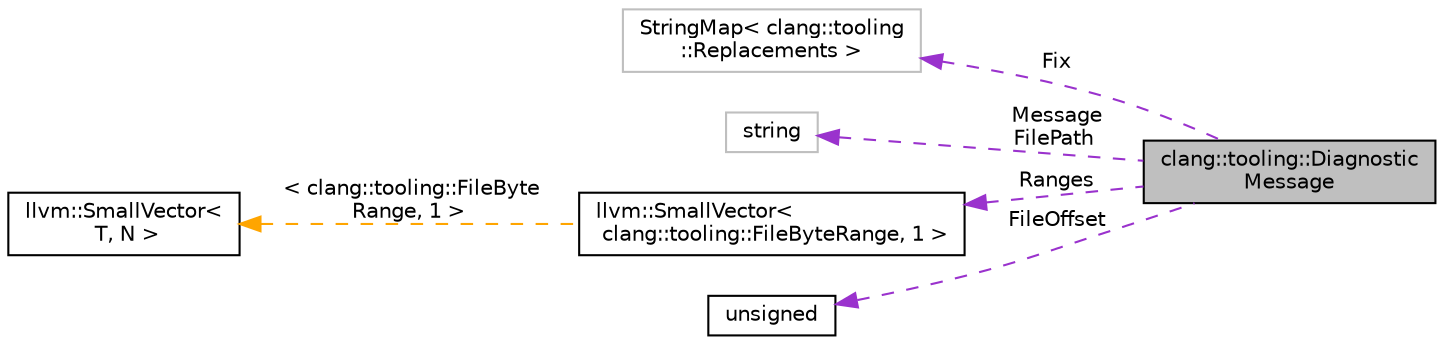 digraph "clang::tooling::DiagnosticMessage"
{
 // LATEX_PDF_SIZE
  bgcolor="transparent";
  edge [fontname="Helvetica",fontsize="10",labelfontname="Helvetica",labelfontsize="10"];
  node [fontname="Helvetica",fontsize="10",shape=record];
  rankdir="LR";
  Node1 [label="clang::tooling::Diagnostic\lMessage",height=0.2,width=0.4,color="black", fillcolor="grey75", style="filled", fontcolor="black",tooltip="Represents the diagnostic message with the error message associated and the information on the locati..."];
  Node2 -> Node1 [dir="back",color="darkorchid3",fontsize="10",style="dashed",label=" Fix" ,fontname="Helvetica"];
  Node2 [label="StringMap\< clang::tooling\l::Replacements \>",height=0.2,width=0.4,color="grey75",tooltip=" "];
  Node3 -> Node1 [dir="back",color="darkorchid3",fontsize="10",style="dashed",label=" Message\nFilePath" ,fontname="Helvetica"];
  Node3 [label="string",height=0.2,width=0.4,color="grey75",tooltip=" "];
  Node4 -> Node1 [dir="back",color="darkorchid3",fontsize="10",style="dashed",label=" Ranges" ,fontname="Helvetica"];
  Node4 [label="llvm::SmallVector\<\l clang::tooling::FileByteRange, 1 \>",height=0.2,width=0.4,color="black",URL="$classllvm_1_1SmallVector.html",tooltip=" "];
  Node5 -> Node4 [dir="back",color="orange",fontsize="10",style="dashed",label=" \< clang::tooling::FileByte\lRange, 1 \>" ,fontname="Helvetica"];
  Node5 [label="llvm::SmallVector\<\l T, N \>",height=0.2,width=0.4,color="black",URL="$classllvm_1_1SmallVector.html",tooltip=" "];
  Node6 -> Node1 [dir="back",color="darkorchid3",fontsize="10",style="dashed",label=" FileOffset" ,fontname="Helvetica"];
  Node6 [label="unsigned",height=0.2,width=0.4,color="black",URL="$classunsigned.html",tooltip=" "];
}
